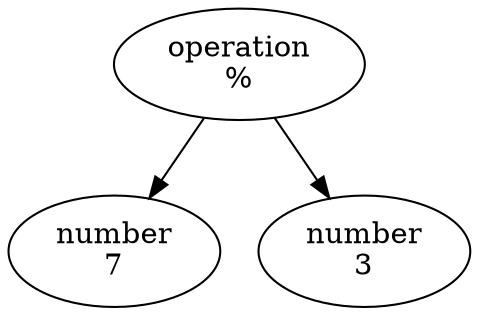 digraph AST {
  node0 [label="operation\n%"];
  node1 [label="number\n7"];
  node0 -> node1;
  node2 [label="number\n3"];
  node0 -> node2;
}

